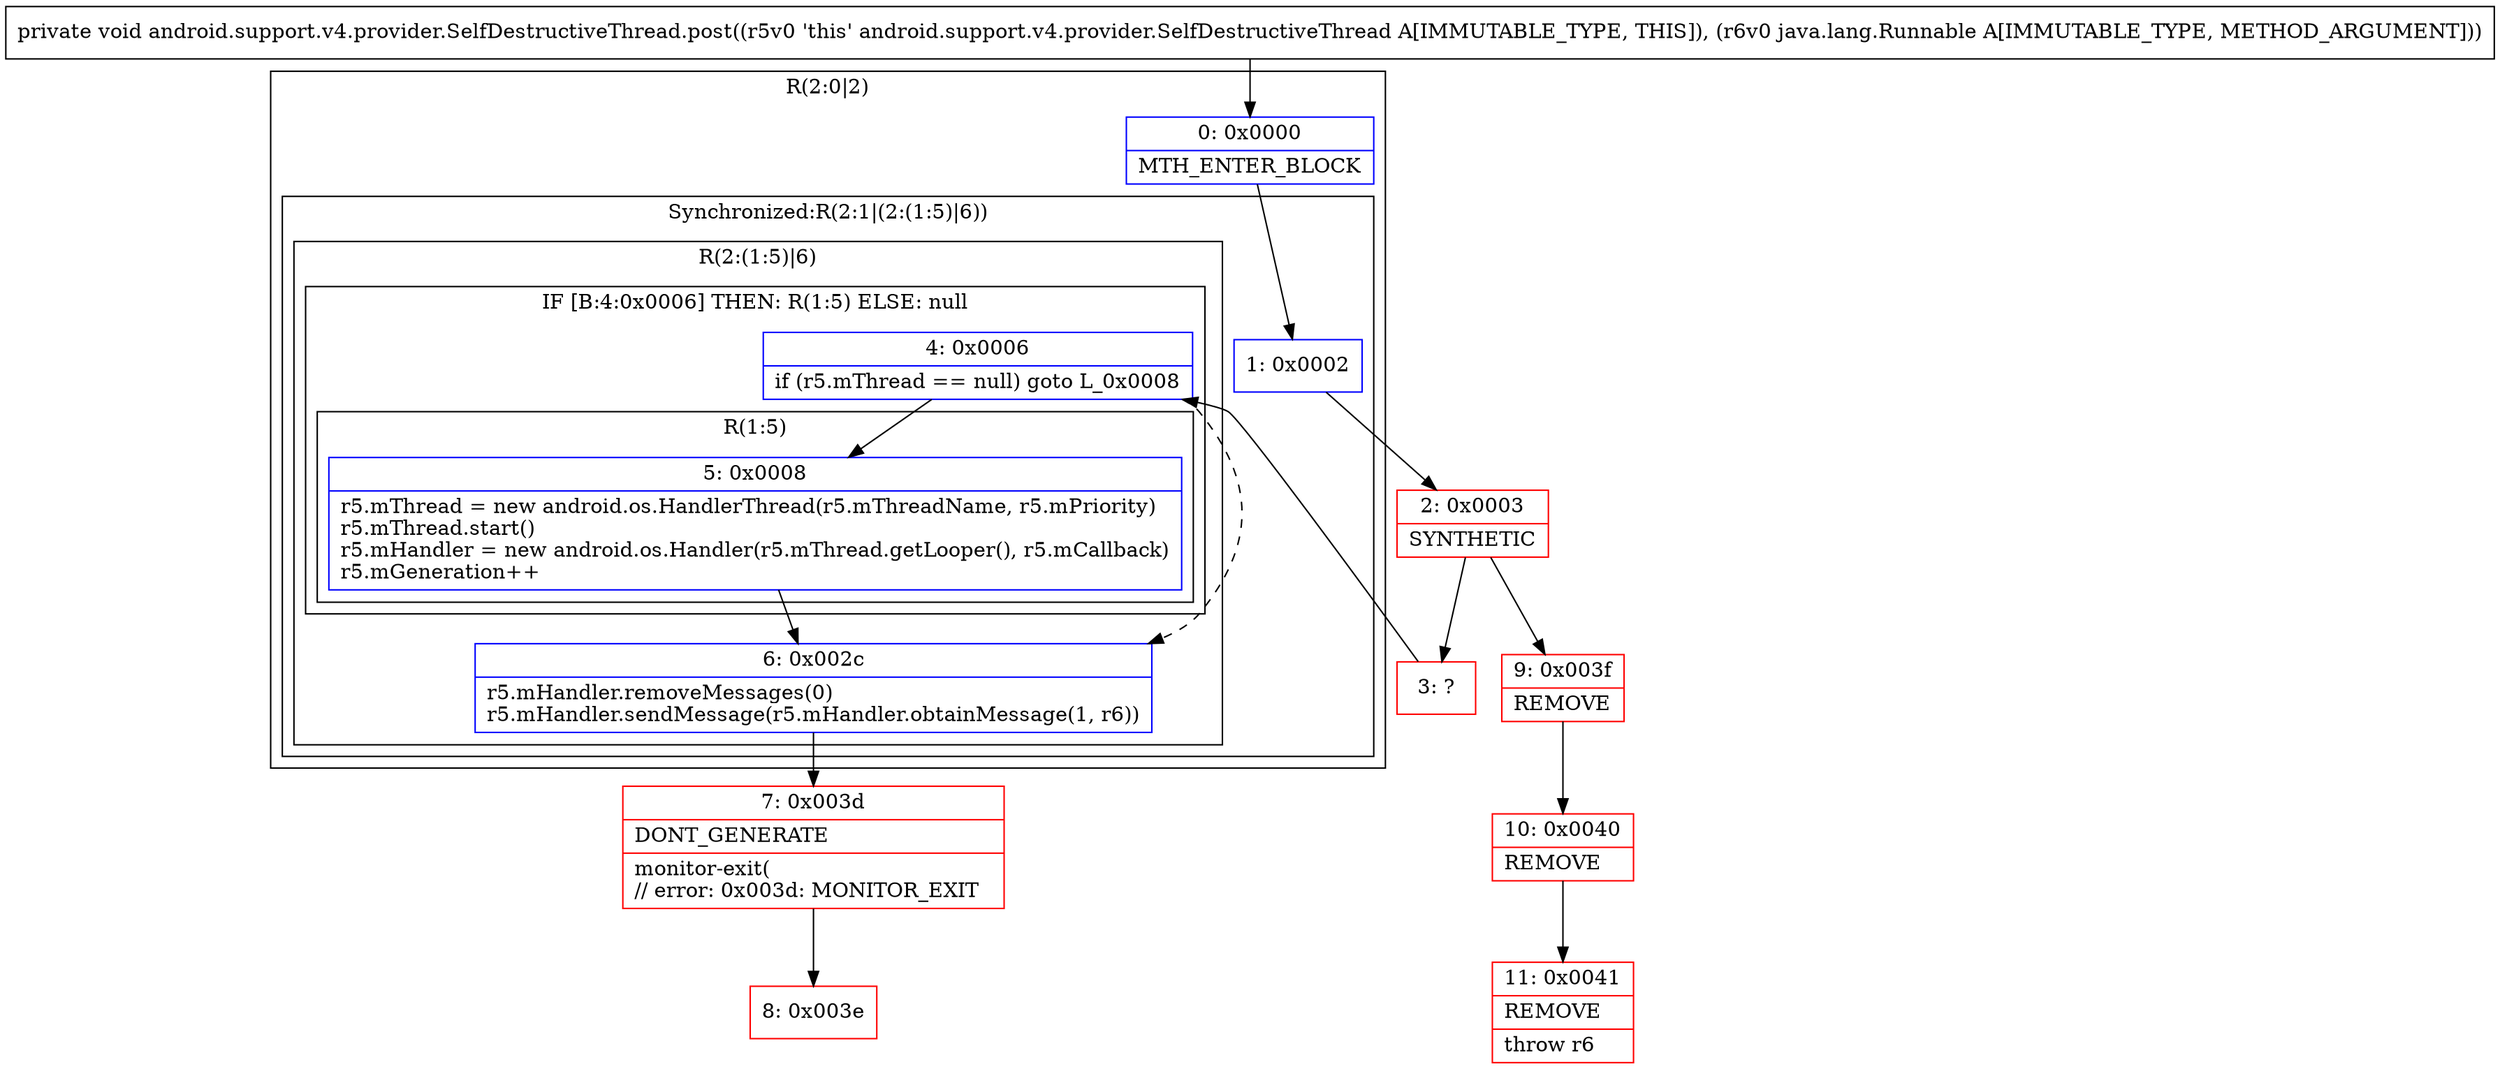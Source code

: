 digraph "CFG forandroid.support.v4.provider.SelfDestructiveThread.post(Ljava\/lang\/Runnable;)V" {
subgraph cluster_Region_28379264 {
label = "R(2:0|2)";
node [shape=record,color=blue];
Node_0 [shape=record,label="{0\:\ 0x0000|MTH_ENTER_BLOCK\l}"];
subgraph cluster_SynchronizedRegion_265826949 {
label = "Synchronized:R(2:1|(2:(1:5)|6))";
node [shape=record,color=blue];
Node_1 [shape=record,label="{1\:\ 0x0002}"];
subgraph cluster_Region_742345213 {
label = "R(2:(1:5)|6)";
node [shape=record,color=blue];
subgraph cluster_IfRegion_1744315547 {
label = "IF [B:4:0x0006] THEN: R(1:5) ELSE: null";
node [shape=record,color=blue];
Node_4 [shape=record,label="{4\:\ 0x0006|if (r5.mThread == null) goto L_0x0008\l}"];
subgraph cluster_Region_1854199276 {
label = "R(1:5)";
node [shape=record,color=blue];
Node_5 [shape=record,label="{5\:\ 0x0008|r5.mThread = new android.os.HandlerThread(r5.mThreadName, r5.mPriority)\lr5.mThread.start()\lr5.mHandler = new android.os.Handler(r5.mThread.getLooper(), r5.mCallback)\lr5.mGeneration++\l}"];
}
}
Node_6 [shape=record,label="{6\:\ 0x002c|r5.mHandler.removeMessages(0)\lr5.mHandler.sendMessage(r5.mHandler.obtainMessage(1, r6))\l}"];
}
}
}
Node_2 [shape=record,color=red,label="{2\:\ 0x0003|SYNTHETIC\l}"];
Node_3 [shape=record,color=red,label="{3\:\ ?}"];
Node_7 [shape=record,color=red,label="{7\:\ 0x003d|DONT_GENERATE\l|monitor\-exit(\l\/\/ error: 0x003d: MONITOR_EXIT  \l}"];
Node_8 [shape=record,color=red,label="{8\:\ 0x003e}"];
Node_9 [shape=record,color=red,label="{9\:\ 0x003f|REMOVE\l}"];
Node_10 [shape=record,color=red,label="{10\:\ 0x0040|REMOVE\l}"];
Node_11 [shape=record,color=red,label="{11\:\ 0x0041|REMOVE\l|throw r6\l}"];
MethodNode[shape=record,label="{private void android.support.v4.provider.SelfDestructiveThread.post((r5v0 'this' android.support.v4.provider.SelfDestructiveThread A[IMMUTABLE_TYPE, THIS]), (r6v0 java.lang.Runnable A[IMMUTABLE_TYPE, METHOD_ARGUMENT])) }"];
MethodNode -> Node_0;
Node_0 -> Node_1;
Node_1 -> Node_2;
Node_4 -> Node_5;
Node_4 -> Node_6[style=dashed];
Node_5 -> Node_6;
Node_6 -> Node_7;
Node_2 -> Node_3;
Node_2 -> Node_9;
Node_3 -> Node_4;
Node_7 -> Node_8;
Node_9 -> Node_10;
Node_10 -> Node_11;
}

